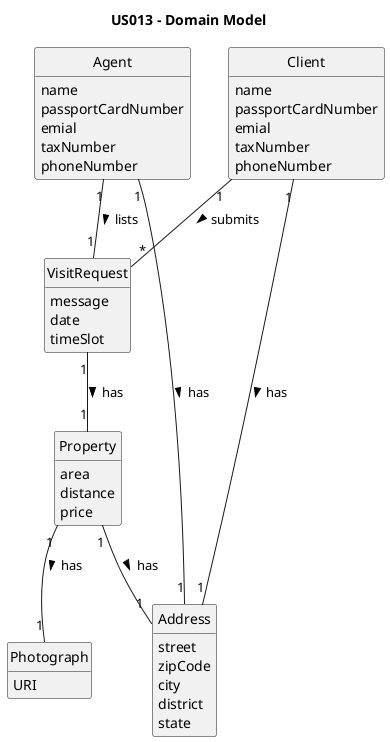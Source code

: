 @startuml
skinparam monochrome true
skinparam packageStyle rectangle
skinparam shadowing false

'left to right direction

hide circle
hide methods

title US013 - Domain Model

class Client{
name
passportCardNumber
emial
taxNumber
phoneNumber
}

class Agent{
name
passportCardNumber
emial
taxNumber
phoneNumber
}

class VisitRequest{
message
date
timeSlot
}

class Property{
area
distance
price
}

class Photograph{
URI
}

class Address{
street
zipCode
city
district
state
}


Client "1" -- "*" VisitRequest : submits >
Client "1" -- "1" Address : has >
Agent "1" -- "1" VisitRequest : lists >
Agent "1" -- "1" Address : has >
VisitRequest "1" -- "1" Property : has >
Property "1" -- "1" Photograph : has >
Property "1" -- "1" Address : has >






@enduml